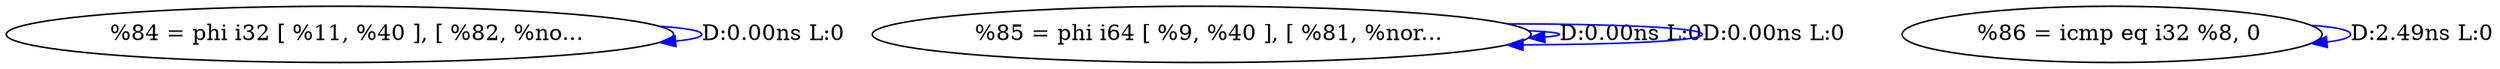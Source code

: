 digraph {
Node0x28f98e0[label="  %84 = phi i32 [ %11, %40 ], [ %82, %no..."];
Node0x28f98e0 -> Node0x28f98e0[label="D:0.00ns L:0",color=blue];
Node0x28f99c0[label="  %85 = phi i64 [ %9, %40 ], [ %81, %nor..."];
Node0x28f99c0 -> Node0x28f99c0[label="D:0.00ns L:0",color=blue];
Node0x28f99c0 -> Node0x28f99c0[label="D:0.00ns L:0",color=blue];
Node0x28f9aa0[label="  %86 = icmp eq i32 %8, 0"];
Node0x28f9aa0 -> Node0x28f9aa0[label="D:2.49ns L:0",color=blue];
}
